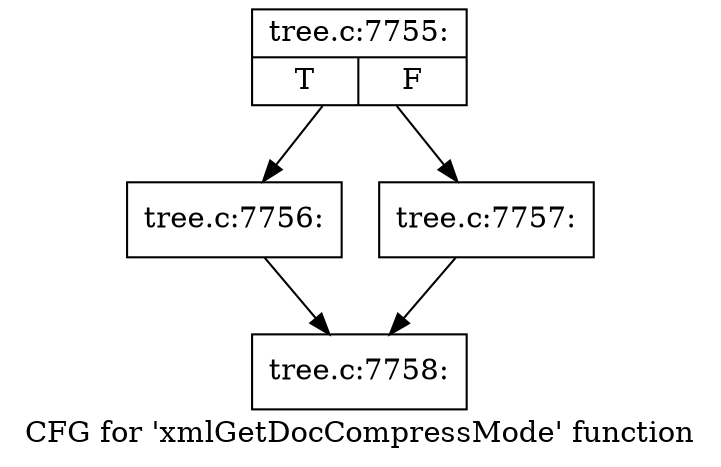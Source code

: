 digraph "CFG for 'xmlGetDocCompressMode' function" {
	label="CFG for 'xmlGetDocCompressMode' function";

	Node0x55ad0be35360 [shape=record,label="{tree.c:7755:|{<s0>T|<s1>F}}"];
	Node0x55ad0be35360 -> Node0x55ad0be35490;
	Node0x55ad0be35360 -> Node0x55ad0be39650;
	Node0x55ad0be35490 [shape=record,label="{tree.c:7756:}"];
	Node0x55ad0be35490 -> Node0x55ad0be2fb70;
	Node0x55ad0be39650 [shape=record,label="{tree.c:7757:}"];
	Node0x55ad0be39650 -> Node0x55ad0be2fb70;
	Node0x55ad0be2fb70 [shape=record,label="{tree.c:7758:}"];
}
